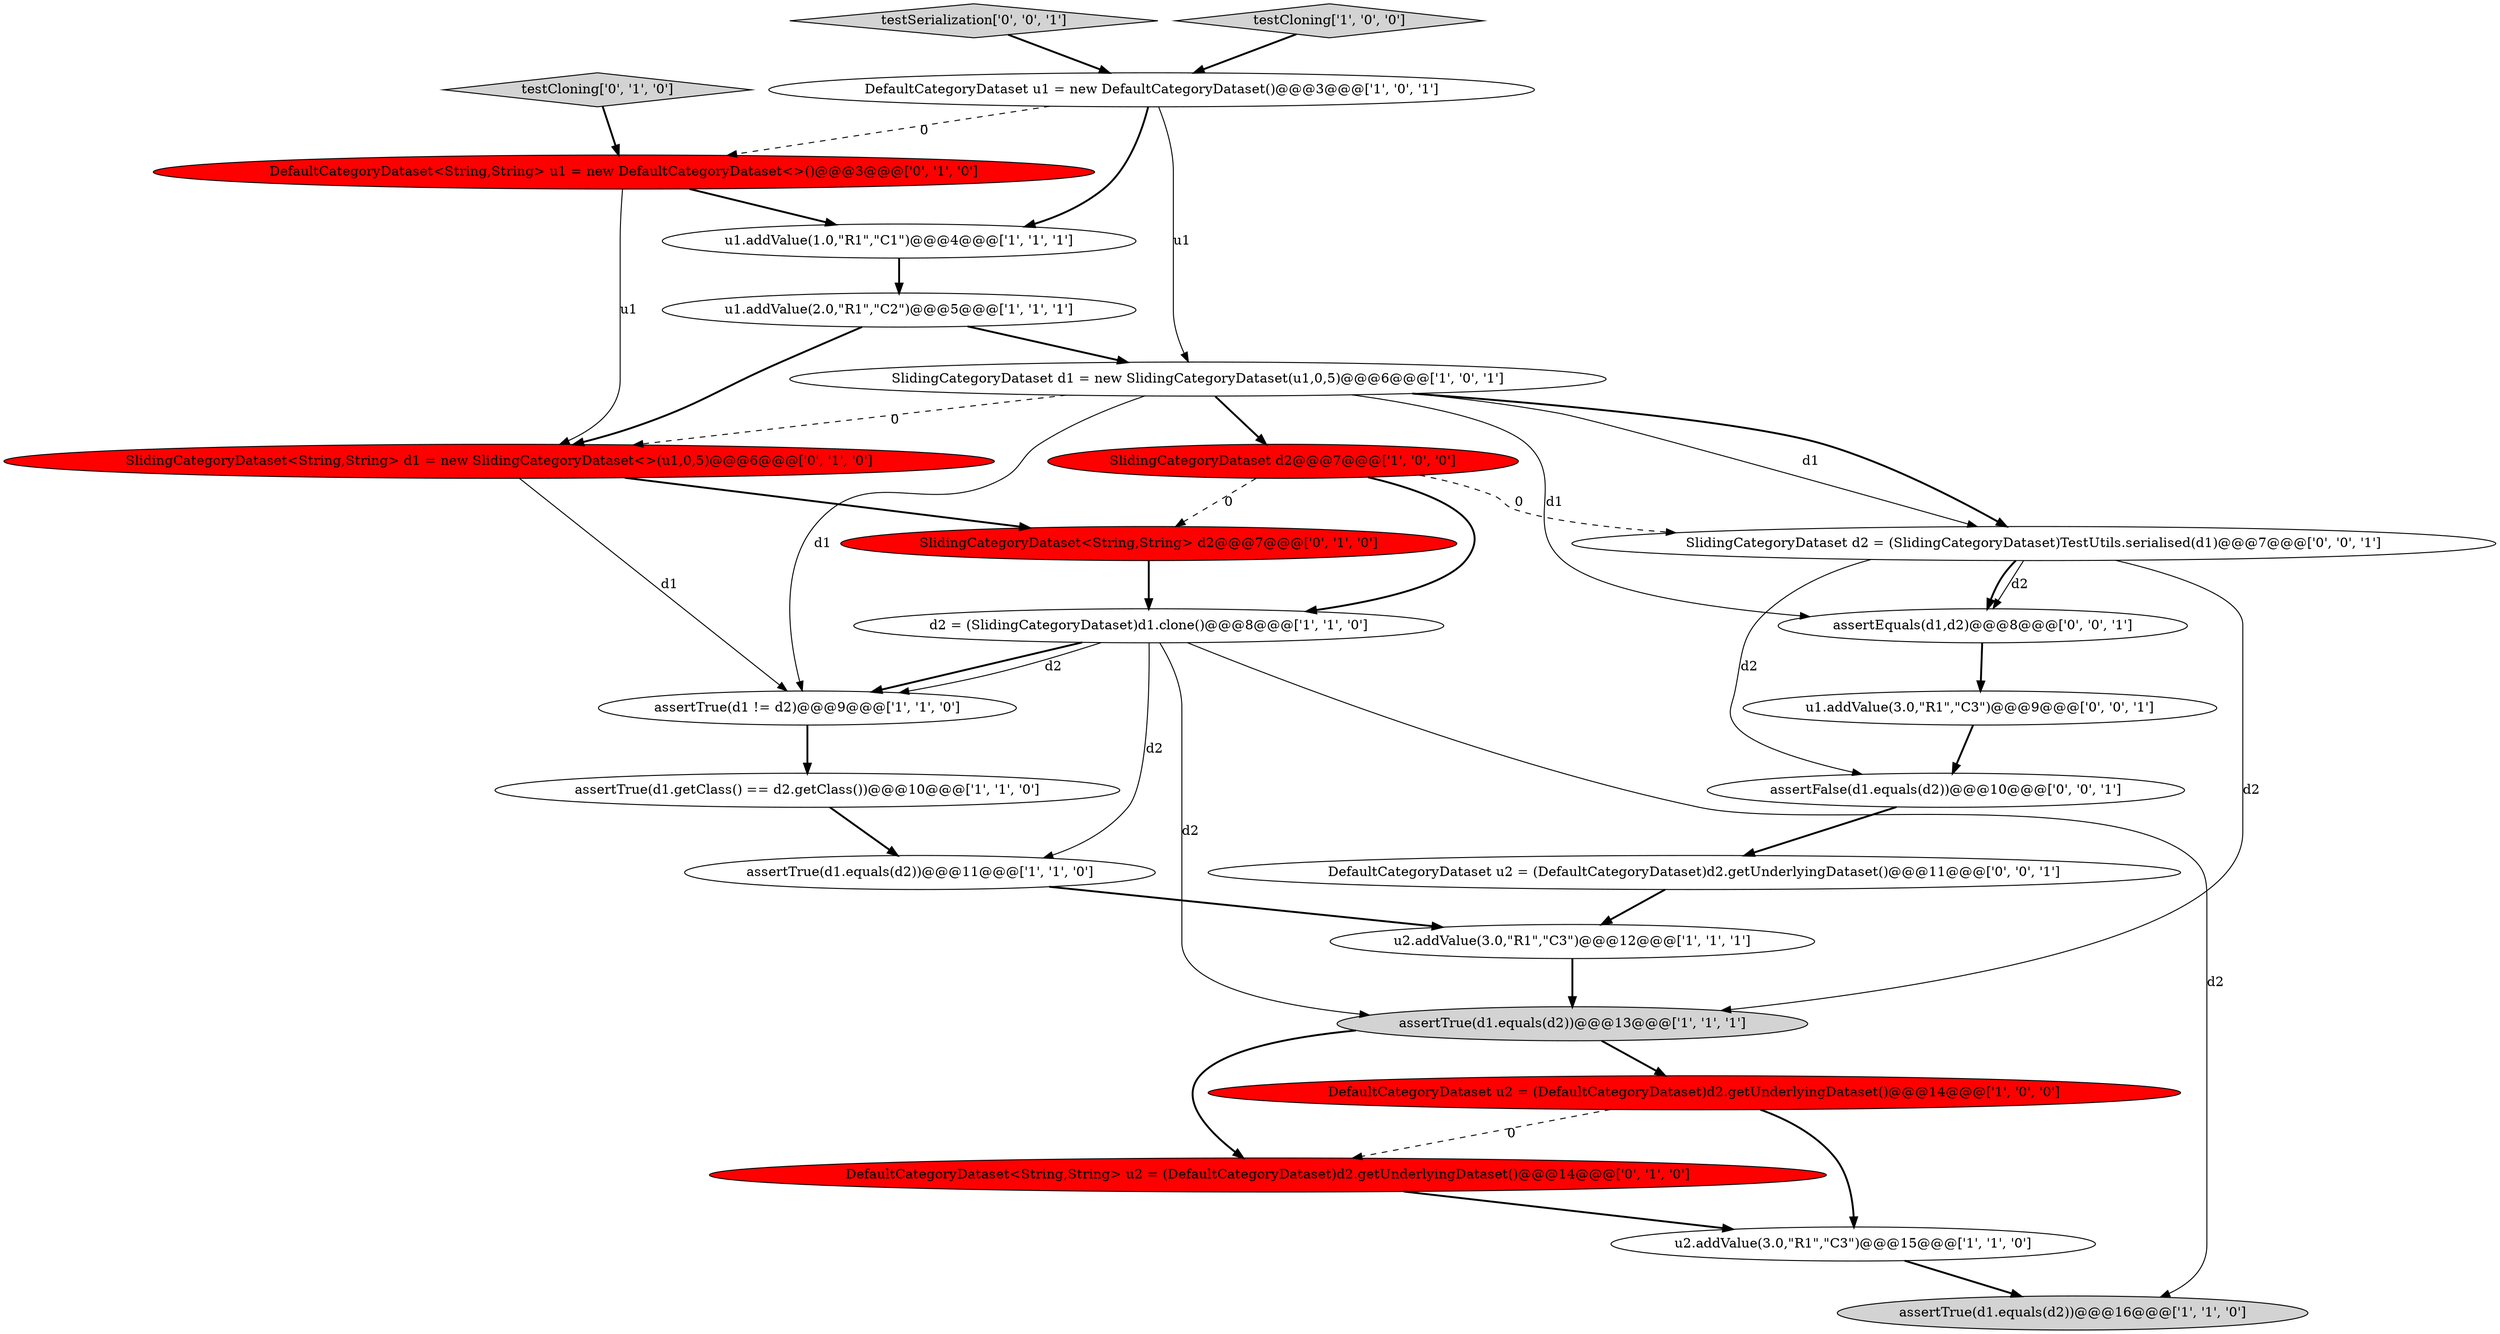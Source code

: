 digraph {
1 [style = filled, label = "assertTrue(d1.equals(d2))@@@16@@@['1', '1', '0']", fillcolor = lightgray, shape = ellipse image = "AAA0AAABBB1BBB"];
15 [style = filled, label = "SlidingCategoryDataset<String,String> d1 = new SlidingCategoryDataset<>(u1,0,5)@@@6@@@['0', '1', '0']", fillcolor = red, shape = ellipse image = "AAA1AAABBB2BBB"];
10 [style = filled, label = "DefaultCategoryDataset u2 = (DefaultCategoryDataset)d2.getUnderlyingDataset()@@@14@@@['1', '0', '0']", fillcolor = red, shape = ellipse image = "AAA1AAABBB1BBB"];
24 [style = filled, label = "testSerialization['0', '0', '1']", fillcolor = lightgray, shape = diamond image = "AAA0AAABBB3BBB"];
6 [style = filled, label = "u1.addValue(1.0,\"R1\",\"C1\")@@@4@@@['1', '1', '1']", fillcolor = white, shape = ellipse image = "AAA0AAABBB1BBB"];
13 [style = filled, label = "u2.addValue(3.0,\"R1\",\"C3\")@@@12@@@['1', '1', '1']", fillcolor = white, shape = ellipse image = "AAA0AAABBB1BBB"];
14 [style = filled, label = "assertTrue(d1.equals(d2))@@@13@@@['1', '1', '1']", fillcolor = lightgray, shape = ellipse image = "AAA0AAABBB1BBB"];
5 [style = filled, label = "d2 = (SlidingCategoryDataset)d1.clone()@@@8@@@['1', '1', '0']", fillcolor = white, shape = ellipse image = "AAA0AAABBB1BBB"];
25 [style = filled, label = "assertFalse(d1.equals(d2))@@@10@@@['0', '0', '1']", fillcolor = white, shape = ellipse image = "AAA0AAABBB3BBB"];
3 [style = filled, label = "u1.addValue(2.0,\"R1\",\"C2\")@@@5@@@['1', '1', '1']", fillcolor = white, shape = ellipse image = "AAA0AAABBB1BBB"];
4 [style = filled, label = "SlidingCategoryDataset d2@@@7@@@['1', '0', '0']", fillcolor = red, shape = ellipse image = "AAA1AAABBB1BBB"];
19 [style = filled, label = "testCloning['0', '1', '0']", fillcolor = lightgray, shape = diamond image = "AAA0AAABBB2BBB"];
11 [style = filled, label = "assertTrue(d1.getClass() == d2.getClass())@@@10@@@['1', '1', '0']", fillcolor = white, shape = ellipse image = "AAA0AAABBB1BBB"];
2 [style = filled, label = "DefaultCategoryDataset u1 = new DefaultCategoryDataset()@@@3@@@['1', '0', '1']", fillcolor = white, shape = ellipse image = "AAA0AAABBB1BBB"];
23 [style = filled, label = "DefaultCategoryDataset u2 = (DefaultCategoryDataset)d2.getUnderlyingDataset()@@@11@@@['0', '0', '1']", fillcolor = white, shape = ellipse image = "AAA0AAABBB3BBB"];
22 [style = filled, label = "SlidingCategoryDataset d2 = (SlidingCategoryDataset)TestUtils.serialised(d1)@@@7@@@['0', '0', '1']", fillcolor = white, shape = ellipse image = "AAA0AAABBB3BBB"];
8 [style = filled, label = "assertTrue(d1 != d2)@@@9@@@['1', '1', '0']", fillcolor = white, shape = ellipse image = "AAA0AAABBB1BBB"];
12 [style = filled, label = "SlidingCategoryDataset d1 = new SlidingCategoryDataset(u1,0,5)@@@6@@@['1', '0', '1']", fillcolor = white, shape = ellipse image = "AAA0AAABBB1BBB"];
17 [style = filled, label = "SlidingCategoryDataset<String,String> d2@@@7@@@['0', '1', '0']", fillcolor = red, shape = ellipse image = "AAA1AAABBB2BBB"];
20 [style = filled, label = "assertEquals(d1,d2)@@@8@@@['0', '0', '1']", fillcolor = white, shape = ellipse image = "AAA0AAABBB3BBB"];
21 [style = filled, label = "u1.addValue(3.0,\"R1\",\"C3\")@@@9@@@['0', '0', '1']", fillcolor = white, shape = ellipse image = "AAA0AAABBB3BBB"];
9 [style = filled, label = "assertTrue(d1.equals(d2))@@@11@@@['1', '1', '0']", fillcolor = white, shape = ellipse image = "AAA0AAABBB1BBB"];
7 [style = filled, label = "testCloning['1', '0', '0']", fillcolor = lightgray, shape = diamond image = "AAA0AAABBB1BBB"];
16 [style = filled, label = "DefaultCategoryDataset<String,String> u1 = new DefaultCategoryDataset<>()@@@3@@@['0', '1', '0']", fillcolor = red, shape = ellipse image = "AAA1AAABBB2BBB"];
18 [style = filled, label = "DefaultCategoryDataset<String,String> u2 = (DefaultCategoryDataset)d2.getUnderlyingDataset()@@@14@@@['0', '1', '0']", fillcolor = red, shape = ellipse image = "AAA1AAABBB2BBB"];
0 [style = filled, label = "u2.addValue(3.0,\"R1\",\"C3\")@@@15@@@['1', '1', '0']", fillcolor = white, shape = ellipse image = "AAA0AAABBB1BBB"];
16->15 [style = solid, label="u1"];
12->20 [style = solid, label="d1"];
6->3 [style = bold, label=""];
5->8 [style = bold, label=""];
17->5 [style = bold, label=""];
2->12 [style = solid, label="u1"];
24->2 [style = bold, label=""];
4->17 [style = dashed, label="0"];
2->6 [style = bold, label=""];
25->23 [style = bold, label=""];
16->6 [style = bold, label=""];
14->10 [style = bold, label=""];
5->9 [style = solid, label="d2"];
3->15 [style = bold, label=""];
5->1 [style = solid, label="d2"];
4->22 [style = dashed, label="0"];
3->12 [style = bold, label=""];
21->25 [style = bold, label=""];
11->9 [style = bold, label=""];
5->8 [style = solid, label="d2"];
12->22 [style = solid, label="d1"];
19->16 [style = bold, label=""];
10->18 [style = dashed, label="0"];
20->21 [style = bold, label=""];
15->17 [style = bold, label=""];
5->14 [style = solid, label="d2"];
12->4 [style = bold, label=""];
22->20 [style = bold, label=""];
23->13 [style = bold, label=""];
7->2 [style = bold, label=""];
0->1 [style = bold, label=""];
2->16 [style = dashed, label="0"];
12->8 [style = solid, label="d1"];
10->0 [style = bold, label=""];
15->8 [style = solid, label="d1"];
12->15 [style = dashed, label="0"];
22->25 [style = solid, label="d2"];
14->18 [style = bold, label=""];
22->20 [style = solid, label="d2"];
8->11 [style = bold, label=""];
4->5 [style = bold, label=""];
13->14 [style = bold, label=""];
18->0 [style = bold, label=""];
12->22 [style = bold, label=""];
22->14 [style = solid, label="d2"];
9->13 [style = bold, label=""];
}
